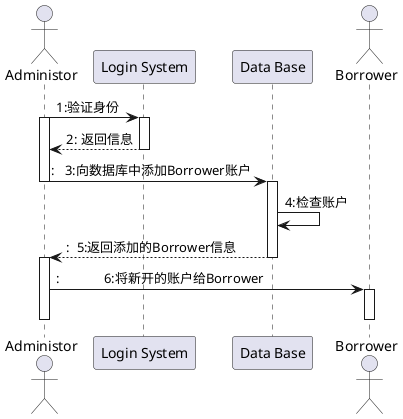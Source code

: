 @startuml
actor Administor
participant "Login System" as A
participant "Data Base" as B
actor "Borrower" as C
Administor-> A: 1:验证身份
activate Administor
activate A
A-->Administor: 2: 返回信息
deactivate A

Administor->B::   3:向数据库中添加Borrower账户
deactivate Administor
activate B
B->B:4:检查账户
B-->Administor::  5:返回添加的Borrower信息
deactivate B
activate Administor
Administor->C::             6:将新开的账户给Borrower

activate C
deactivate Administor
deactivate C
@enduml